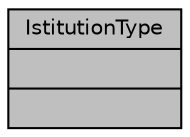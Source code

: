 digraph "IstitutionType"
{
 // LATEX_PDF_SIZE
  bgcolor="transparent";
  edge [fontname="Helvetica",fontsize="10",labelfontname="Helvetica",labelfontsize="10"];
  node [fontname="Helvetica",fontsize="10",shape=record];
  Node1 [label="{IstitutionType\n||}",height=0.2,width=0.4,color="black", fillcolor="grey75", style="filled", fontcolor="black",tooltip="Datos de los tipos de las Organizaciones."];
}
